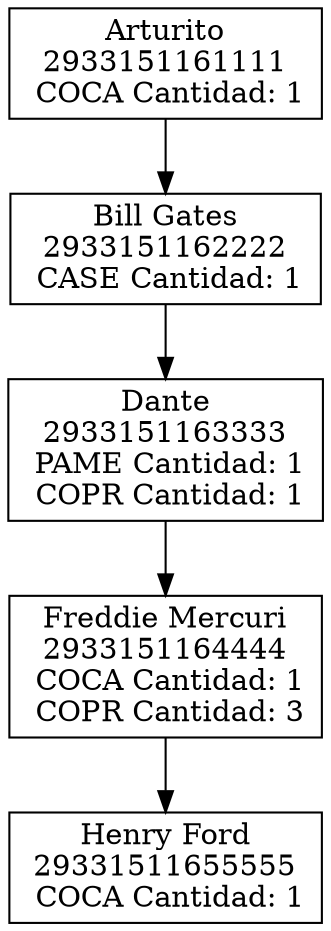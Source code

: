digraph G { 
Node0[dir=both shape=box label=" Arturito 
2933151161111
 COCA Cantidad: 1
"];
Node1[dir=both shape=box label=" Bill Gates 
2933151162222
 CASE Cantidad: 1
"];
Node0 -> Node1;
Node2[dir=both shape=box label=" Dante 
2933151163333
 PAME Cantidad: 1
 COPR Cantidad: 1
"];
Node1 -> Node2;
Node3[dir=both shape=box label=" Freddie Mercuri 
2933151164444
 COCA Cantidad: 1
 COPR Cantidad: 3
"];
Node2 -> Node3;
Node4[dir=both shape=box label=" Henry Ford 
29331511655555
 COCA Cantidad: 1
"];
Node3 -> Node4;
}